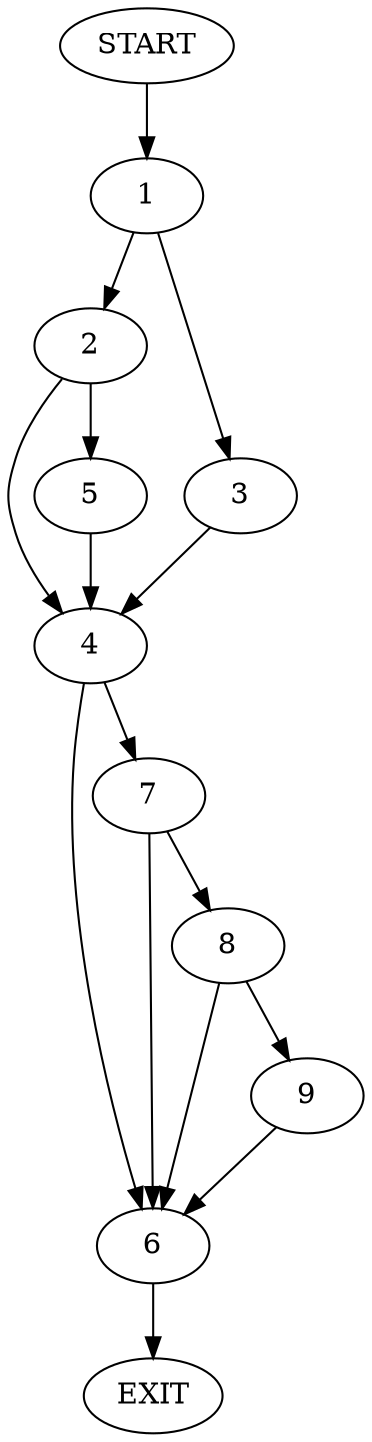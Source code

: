 digraph {
0 [label="START"]
10 [label="EXIT"]
0 -> 1
1 -> 2
1 -> 3
2 -> 4
2 -> 5
3 -> 4
4 -> 6
4 -> 7
5 -> 4
6 -> 10
7 -> 8
7 -> 6
8 -> 9
8 -> 6
9 -> 6
}
